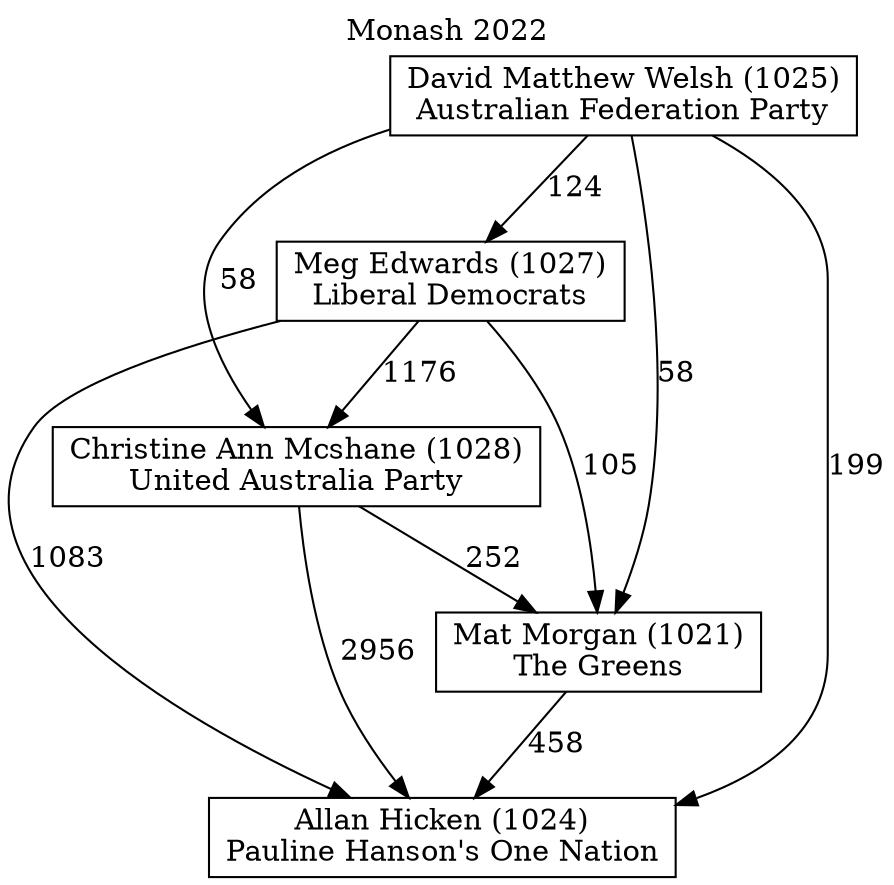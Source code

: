 // House preference flow
digraph "Allan Hicken (1024)_Monash_2022" {
	graph [label="Monash 2022" labelloc=t mclimit=10]
	node [shape=box]
	"Mat Morgan (1021)" [label="Mat Morgan (1021)
The Greens"]
	"David Matthew Welsh (1025)" [label="David Matthew Welsh (1025)
Australian Federation Party"]
	"Allan Hicken (1024)" [label="Allan Hicken (1024)
Pauline Hanson's One Nation"]
	"Meg Edwards (1027)" [label="Meg Edwards (1027)
Liberal Democrats"]
	"Christine Ann Mcshane (1028)" [label="Christine Ann Mcshane (1028)
United Australia Party"]
	"David Matthew Welsh (1025)" -> "Allan Hicken (1024)" [label=199]
	"Christine Ann Mcshane (1028)" -> "Mat Morgan (1021)" [label=252]
	"Meg Edwards (1027)" -> "Allan Hicken (1024)" [label=1083]
	"David Matthew Welsh (1025)" -> "Christine Ann Mcshane (1028)" [label=58]
	"Mat Morgan (1021)" -> "Allan Hicken (1024)" [label=458]
	"Meg Edwards (1027)" -> "Christine Ann Mcshane (1028)" [label=1176]
	"David Matthew Welsh (1025)" -> "Meg Edwards (1027)" [label=124]
	"Christine Ann Mcshane (1028)" -> "Allan Hicken (1024)" [label=2956]
	"Meg Edwards (1027)" -> "Mat Morgan (1021)" [label=105]
	"David Matthew Welsh (1025)" -> "Mat Morgan (1021)" [label=58]
}
